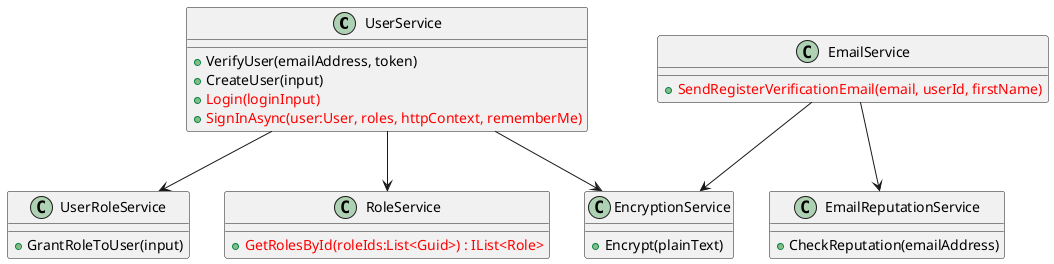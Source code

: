 @startuml



class UserService {
    + VerifyUser(emailAddress, token) 
    + CreateUser(input) 
    + <color:red>Login(loginInput) 
    + <color:red>SignInAsync(user:User, roles, httpContext, rememberMe)
}




class EmailService {
    + <color:red>SendRegisterVerificationEmail(email, userId, firstName) 
}
EmailService --> EncryptionService

class EmailReputationService {
    + CheckReputation(emailAddress) 

}
EmailService --> EmailReputationService

class UserRoleService {
    + GrantRoleToUser(input) 
}
UserService --> UserRoleService
class RoleService {
    + <color:red>GetRolesById(roleIds:List<Guid>) : IList<Role>
}
UserService --> RoleService


class EncryptionService {
    + Encrypt(plainText) 
}
UserService --> EncryptionService

@enduml
